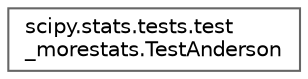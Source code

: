 digraph "Graphical Class Hierarchy"
{
 // LATEX_PDF_SIZE
  bgcolor="transparent";
  edge [fontname=Helvetica,fontsize=10,labelfontname=Helvetica,labelfontsize=10];
  node [fontname=Helvetica,fontsize=10,shape=box,height=0.2,width=0.4];
  rankdir="LR";
  Node0 [id="Node000000",label="scipy.stats.tests.test\l_morestats.TestAnderson",height=0.2,width=0.4,color="grey40", fillcolor="white", style="filled",URL="$df/d7a/classscipy_1_1stats_1_1tests_1_1test__morestats_1_1TestAnderson.html",tooltip=" "];
}
